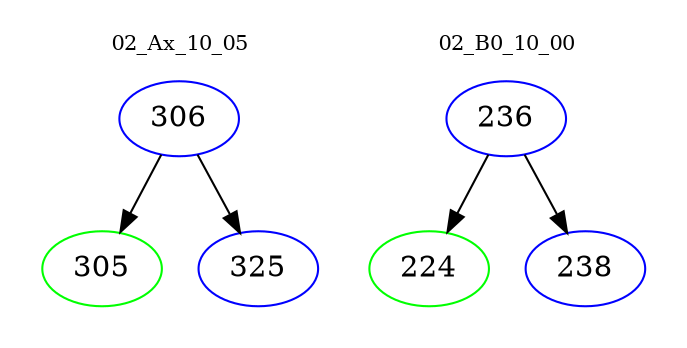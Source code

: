 digraph{
subgraph cluster_0 {
color = white
label = "02_Ax_10_05";
fontsize=10;
T0_306 [label="306", color="blue"]
T0_306 -> T0_305 [color="black"]
T0_305 [label="305", color="green"]
T0_306 -> T0_325 [color="black"]
T0_325 [label="325", color="blue"]
}
subgraph cluster_1 {
color = white
label = "02_B0_10_00";
fontsize=10;
T1_236 [label="236", color="blue"]
T1_236 -> T1_224 [color="black"]
T1_224 [label="224", color="green"]
T1_236 -> T1_238 [color="black"]
T1_238 [label="238", color="blue"]
}
}
